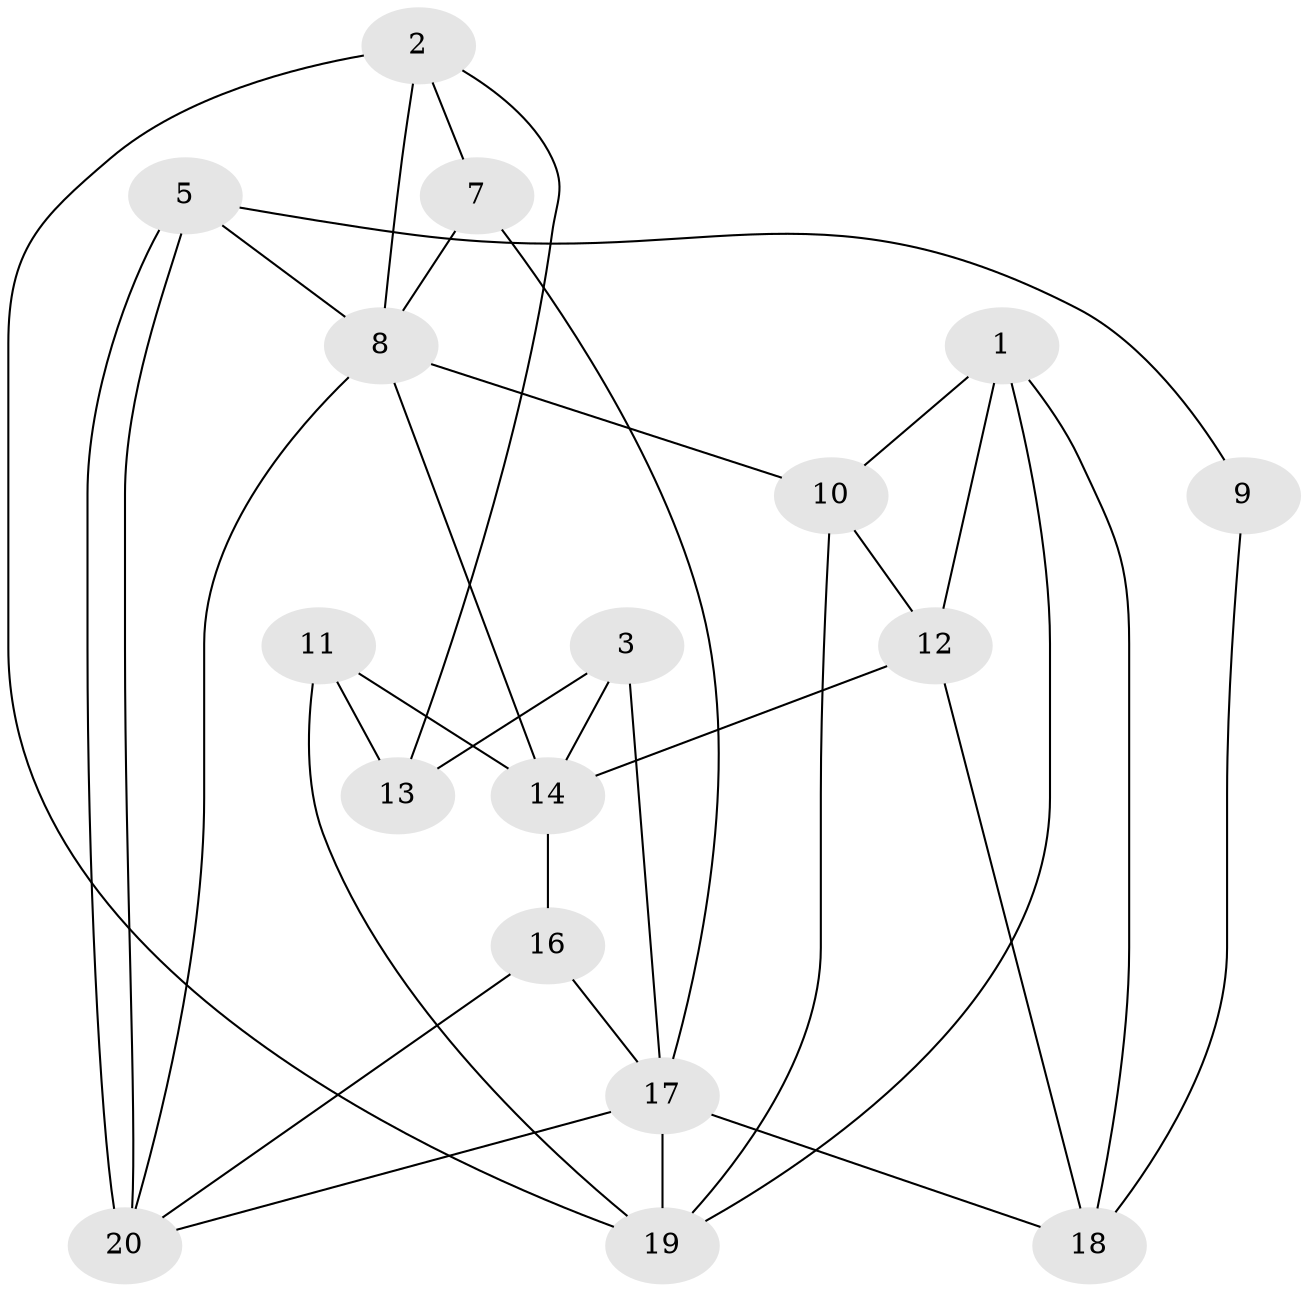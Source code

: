 // Generated by graph-tools (version 1.1) at 2025/46/02/15/25 05:46:28]
// undirected, 17 vertices, 34 edges
graph export_dot {
graph [start="1"]
  node [color=gray90,style=filled];
  1;
  2 [super="+15"];
  3;
  5;
  7 [super="+4"];
  8;
  9 [super="+6"];
  10;
  11;
  12 [super="+15"];
  13;
  14;
  16;
  17;
  18 [super="+4+6"];
  19;
  20;
  1 -- 12;
  1 -- 19;
  1 -- 10;
  1 -- 18;
  2 -- 7;
  2 -- 19;
  2 -- 8;
  2 -- 13;
  3 -- 13;
  3 -- 17;
  3 -- 14;
  5 -- 8;
  5 -- 20;
  5 -- 20;
  5 -- 9;
  7 -- 17;
  7 -- 8;
  8 -- 10;
  8 -- 14;
  8 -- 20;
  9 -- 18;
  10 -- 12;
  10 -- 19;
  11 -- 19;
  11 -- 14;
  11 -- 13;
  12 -- 14;
  12 -- 18;
  14 -- 16;
  16 -- 20;
  16 -- 17;
  17 -- 20;
  17 -- 18;
  17 -- 19;
}
